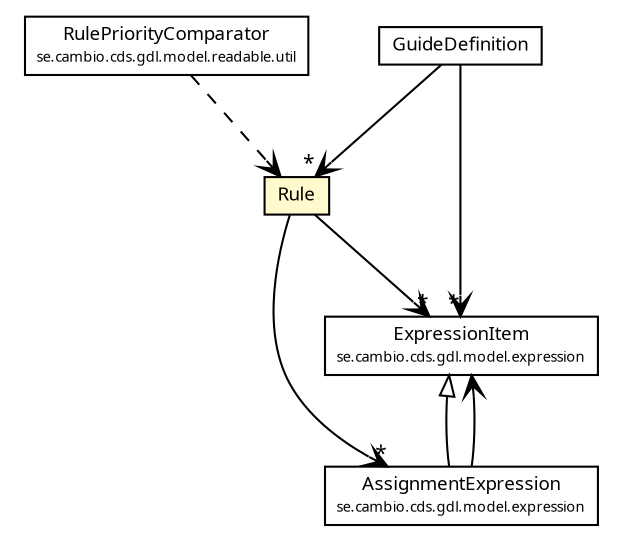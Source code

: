 #!/usr/local/bin/dot
#
# Class diagram 
# Generated by UMLGraph version R5_6 (http://www.umlgraph.org/)
#

digraph G {
	edge [fontname="Trebuchet MS",fontsize=10,labelfontname="Trebuchet MS",labelfontsize=10];
	node [fontname="Trebuchet MS",fontsize=10,shape=plaintext];
	nodesep=0.25;
	ranksep=0.5;
	// se.cambio.cds.gdl.model.Rule
	c287154 [label=<<table title="se.cambio.cds.gdl.model.Rule" border="0" cellborder="1" cellspacing="0" cellpadding="2" port="p" bgcolor="lemonChiffon" href="./Rule.html">
		<tr><td><table border="0" cellspacing="0" cellpadding="1">
<tr><td align="center" balign="center"><font face="Trebuchet MS"> Rule </font></td></tr>
		</table></td></tr>
		</table>>, URL="./Rule.html", fontname="Trebuchet MS", fontcolor="black", fontsize=9.0];
	// se.cambio.cds.gdl.model.GuideDefinition
	c287159 [label=<<table title="se.cambio.cds.gdl.model.GuideDefinition" border="0" cellborder="1" cellspacing="0" cellpadding="2" port="p" href="./GuideDefinition.html">
		<tr><td><table border="0" cellspacing="0" cellpadding="1">
<tr><td align="center" balign="center"><font face="Trebuchet MS"> GuideDefinition </font></td></tr>
		</table></td></tr>
		</table>>, URL="./GuideDefinition.html", fontname="Trebuchet MS", fontcolor="black", fontsize=9.0];
	// se.cambio.cds.gdl.model.expression.ExpressionItem
	c287173 [label=<<table title="se.cambio.cds.gdl.model.expression.ExpressionItem" border="0" cellborder="1" cellspacing="0" cellpadding="2" port="p" href="./expression/ExpressionItem.html">
		<tr><td><table border="0" cellspacing="0" cellpadding="1">
<tr><td align="center" balign="center"><font face="Trebuchet MS"> ExpressionItem </font></td></tr>
<tr><td align="center" balign="center"><font face="Trebuchet MS" point-size="7.0"> se.cambio.cds.gdl.model.expression </font></td></tr>
		</table></td></tr>
		</table>>, URL="./expression/ExpressionItem.html", fontname="Trebuchet MS", fontcolor="black", fontsize=9.0];
	// se.cambio.cds.gdl.model.expression.AssignmentExpression
	c287179 [label=<<table title="se.cambio.cds.gdl.model.expression.AssignmentExpression" border="0" cellborder="1" cellspacing="0" cellpadding="2" port="p" href="./expression/AssignmentExpression.html">
		<tr><td><table border="0" cellspacing="0" cellpadding="1">
<tr><td align="center" balign="center"><font face="Trebuchet MS"> AssignmentExpression </font></td></tr>
<tr><td align="center" balign="center"><font face="Trebuchet MS" point-size="7.0"> se.cambio.cds.gdl.model.expression </font></td></tr>
		</table></td></tr>
		</table>>, URL="./expression/AssignmentExpression.html", fontname="Trebuchet MS", fontcolor="black", fontsize=9.0];
	// se.cambio.cds.gdl.model.readable.util.RulePriorityComparator
	c287398 [label=<<table title="se.cambio.cds.gdl.model.readable.util.RulePriorityComparator" border="0" cellborder="1" cellspacing="0" cellpadding="2" port="p" href="./readable/util/RulePriorityComparator.html">
		<tr><td><table border="0" cellspacing="0" cellpadding="1">
<tr><td align="center" balign="center"><font face="Trebuchet MS"> RulePriorityComparator </font></td></tr>
<tr><td align="center" balign="center"><font face="Trebuchet MS" point-size="7.0"> se.cambio.cds.gdl.model.readable.util </font></td></tr>
		</table></td></tr>
		</table>>, URL="./readable/util/RulePriorityComparator.html", fontname="Trebuchet MS", fontcolor="black", fontsize=9.0];
	//se.cambio.cds.gdl.model.expression.AssignmentExpression extends se.cambio.cds.gdl.model.expression.ExpressionItem
	c287173:p -> c287179:p [dir=back,arrowtail=empty];
	// se.cambio.cds.gdl.model.Rule NAVASSOC se.cambio.cds.gdl.model.expression.ExpressionItem
	c287154:p -> c287173:p [taillabel="", label="", headlabel="*", fontname="Trebuchet MS", fontcolor="black", fontsize=10.0, color="black", arrowhead=open];
	// se.cambio.cds.gdl.model.Rule NAVASSOC se.cambio.cds.gdl.model.expression.AssignmentExpression
	c287154:p -> c287179:p [taillabel="", label="", headlabel="*", fontname="Trebuchet MS", fontcolor="black", fontsize=10.0, color="black", arrowhead=open];
	// se.cambio.cds.gdl.model.GuideDefinition NAVASSOC se.cambio.cds.gdl.model.Rule
	c287159:p -> c287154:p [taillabel="", label="", headlabel="*", fontname="Trebuchet MS", fontcolor="black", fontsize=10.0, color="black", arrowhead=open];
	// se.cambio.cds.gdl.model.GuideDefinition NAVASSOC se.cambio.cds.gdl.model.expression.ExpressionItem
	c287159:p -> c287173:p [taillabel="", label="", headlabel="*", fontname="Trebuchet MS", fontcolor="black", fontsize=10.0, color="black", arrowhead=open];
	// se.cambio.cds.gdl.model.expression.AssignmentExpression NAVASSOC se.cambio.cds.gdl.model.expression.ExpressionItem
	c287179:p -> c287173:p [taillabel="", label="", headlabel="", fontname="Trebuchet MS", fontcolor="black", fontsize=10.0, color="black", arrowhead=open];
	// se.cambio.cds.gdl.model.readable.util.RulePriorityComparator DEPEND se.cambio.cds.gdl.model.Rule
	c287398:p -> c287154:p [taillabel="", label="", headlabel="", fontname="Trebuchet MS", fontcolor="black", fontsize=10.0, color="black", arrowhead=open, style=dashed];
}

